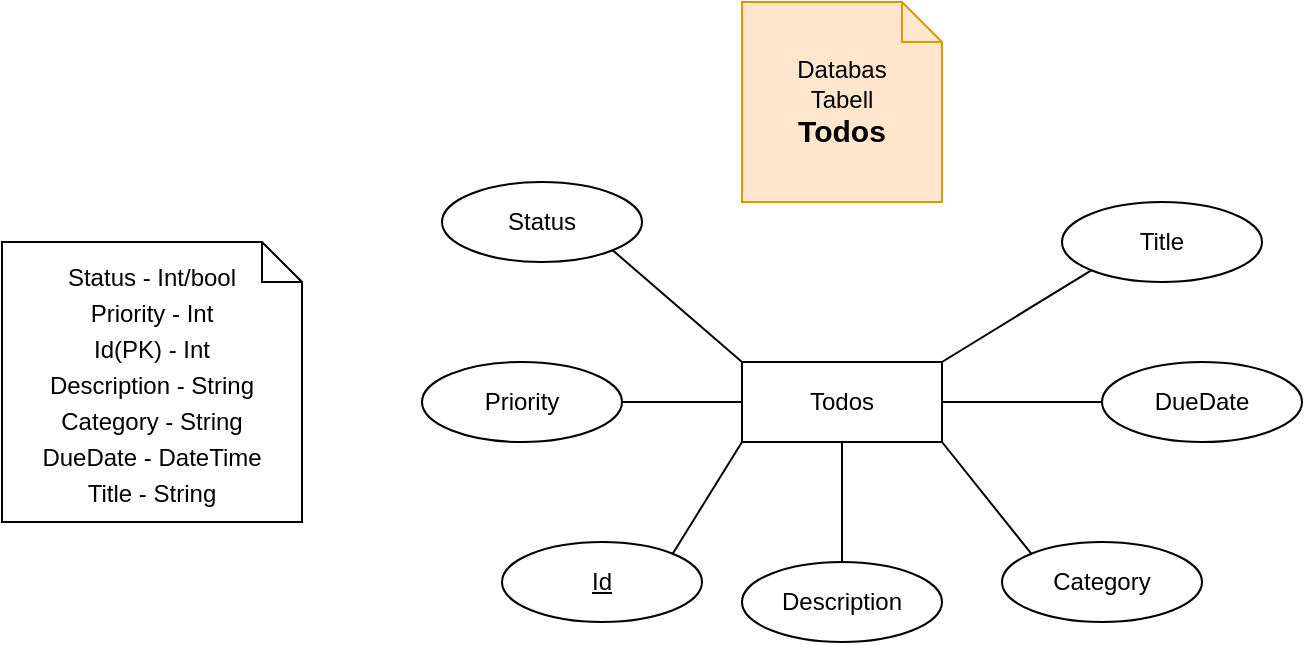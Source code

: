 <mxfile>
    <diagram id="ZpavdB1lDcxdzEQbvYYJ" name="Page-1">
        <mxGraphModel dx="875" dy="381" grid="1" gridSize="10" guides="1" tooltips="1" connect="1" arrows="1" fold="1" page="1" pageScale="1" pageWidth="1654" pageHeight="1169" math="0" shadow="0">
            <root>
                <mxCell id="0"/>
                <mxCell id="1" parent="0"/>
                <mxCell id="2" value="Todos" style="whiteSpace=wrap;html=1;align=center;" parent="1" vertex="1">
                    <mxGeometry x="680" y="310" width="100" height="40" as="geometry"/>
                </mxCell>
                <mxCell id="4" style="edgeStyle=none;html=1;exitX=1;exitY=0;exitDx=0;exitDy=0;entryX=0;entryY=1;entryDx=0;entryDy=0;endArrow=none;endFill=0;" parent="1" source="3" target="2" edge="1">
                    <mxGeometry relative="1" as="geometry"/>
                </mxCell>
                <mxCell id="3" value="&lt;u&gt;Id&lt;/u&gt;" style="ellipse;whiteSpace=wrap;html=1;align=center;fillColor=none;strokeColor=#000000;" parent="1" vertex="1">
                    <mxGeometry x="560" y="400" width="100" height="40" as="geometry"/>
                </mxCell>
                <mxCell id="6" style="edgeStyle=none;html=1;exitX=0.5;exitY=0;exitDx=0;exitDy=0;entryX=0.5;entryY=1;entryDx=0;entryDy=0;endArrow=none;endFill=0;" parent="1" source="5" target="2" edge="1">
                    <mxGeometry relative="1" as="geometry"/>
                </mxCell>
                <mxCell id="5" value="Description" style="ellipse;whiteSpace=wrap;html=1;align=center;" parent="1" vertex="1">
                    <mxGeometry x="680" y="410" width="100" height="40" as="geometry"/>
                </mxCell>
                <mxCell id="8" style="edgeStyle=none;html=1;exitX=0;exitY=0;exitDx=0;exitDy=0;entryX=1;entryY=1;entryDx=0;entryDy=0;endArrow=none;endFill=0;" parent="1" source="7" target="2" edge="1">
                    <mxGeometry relative="1" as="geometry"/>
                </mxCell>
                <mxCell id="7" value="Category" style="ellipse;whiteSpace=wrap;html=1;align=center;" parent="1" vertex="1">
                    <mxGeometry x="810" y="400" width="100" height="40" as="geometry"/>
                </mxCell>
                <mxCell id="10" style="edgeStyle=none;html=1;exitX=0;exitY=0.5;exitDx=0;exitDy=0;entryX=1;entryY=0.5;entryDx=0;entryDy=0;endArrow=none;endFill=0;" parent="1" source="9" target="2" edge="1">
                    <mxGeometry relative="1" as="geometry"/>
                </mxCell>
                <mxCell id="9" value="DueDate" style="ellipse;whiteSpace=wrap;html=1;align=center;" parent="1" vertex="1">
                    <mxGeometry x="860" y="310" width="100" height="40" as="geometry"/>
                </mxCell>
                <mxCell id="12" style="edgeStyle=none;html=1;exitX=1;exitY=0.5;exitDx=0;exitDy=0;entryX=0;entryY=0.5;entryDx=0;entryDy=0;endArrow=none;endFill=0;" parent="1" source="11" target="2" edge="1">
                    <mxGeometry relative="1" as="geometry"/>
                </mxCell>
                <mxCell id="11" value="Priority" style="ellipse;whiteSpace=wrap;html=1;align=center;" parent="1" vertex="1">
                    <mxGeometry x="520" y="310" width="100" height="40" as="geometry"/>
                </mxCell>
                <mxCell id="13" value="Databas&lt;br&gt;Tabell&lt;br&gt;&lt;b&gt;&lt;font style=&quot;font-size: 15px;&quot;&gt;Todos&lt;/font&gt;&lt;/b&gt;" style="shape=note;size=20;whiteSpace=wrap;html=1;fillColor=#ffe6cc;strokeColor=#d79b00;" parent="1" vertex="1">
                    <mxGeometry x="680" y="130" width="100" height="100" as="geometry"/>
                </mxCell>
                <mxCell id="16" style="edgeStyle=none;html=1;exitX=0;exitY=1;exitDx=0;exitDy=0;entryX=1;entryY=0;entryDx=0;entryDy=0;endArrow=none;endFill=0;" parent="1" source="14" target="2" edge="1">
                    <mxGeometry relative="1" as="geometry"/>
                </mxCell>
                <mxCell id="14" value="Title" style="ellipse;whiteSpace=wrap;html=1;align=center;" parent="1" vertex="1">
                    <mxGeometry x="840" y="230" width="100" height="40" as="geometry"/>
                </mxCell>
                <mxCell id="18" style="edgeStyle=none;html=1;exitX=1;exitY=1;exitDx=0;exitDy=0;entryX=0;entryY=0;entryDx=0;entryDy=0;endArrow=none;endFill=0;" parent="1" source="17" target="2" edge="1">
                    <mxGeometry relative="1" as="geometry"/>
                </mxCell>
                <mxCell id="17" value="Status" style="ellipse;whiteSpace=wrap;html=1;align=center;" parent="1" vertex="1">
                    <mxGeometry x="530" y="220" width="100" height="40" as="geometry"/>
                </mxCell>
                <mxCell id="28" value="&lt;font style=&quot;font-size: 12px;&quot;&gt;Status - Int/bool&lt;br&gt;Priority - Int&lt;br&gt;Id(PK) - Int&lt;br&gt;Description - String&lt;br&gt;Category - String&lt;br&gt;DueDate - DateTime&lt;br&gt;Title - String&lt;br&gt;&lt;/font&gt;" style="shape=note;size=20;whiteSpace=wrap;html=1;labelBackgroundColor=none;strokeColor=#000000;fontSize=15;fillColor=none;" parent="1" vertex="1">
                    <mxGeometry x="310" y="250" width="150" height="140" as="geometry"/>
                </mxCell>
            </root>
        </mxGraphModel>
    </diagram>
</mxfile>